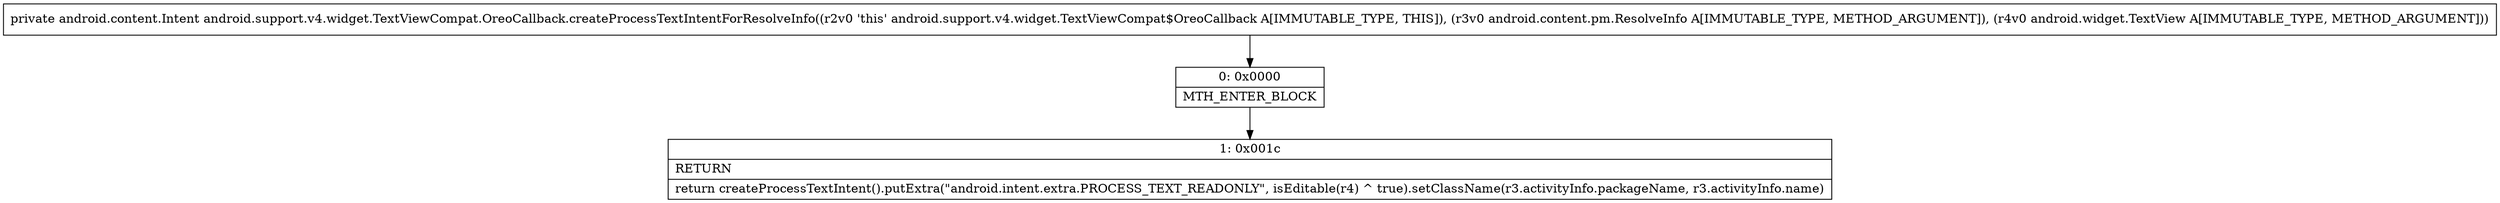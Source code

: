 digraph "CFG forandroid.support.v4.widget.TextViewCompat.OreoCallback.createProcessTextIntentForResolveInfo(Landroid\/content\/pm\/ResolveInfo;Landroid\/widget\/TextView;)Landroid\/content\/Intent;" {
Node_0 [shape=record,label="{0\:\ 0x0000|MTH_ENTER_BLOCK\l}"];
Node_1 [shape=record,label="{1\:\ 0x001c|RETURN\l|return createProcessTextIntent().putExtra(\"android.intent.extra.PROCESS_TEXT_READONLY\", isEditable(r4) ^ true).setClassName(r3.activityInfo.packageName, r3.activityInfo.name)\l}"];
MethodNode[shape=record,label="{private android.content.Intent android.support.v4.widget.TextViewCompat.OreoCallback.createProcessTextIntentForResolveInfo((r2v0 'this' android.support.v4.widget.TextViewCompat$OreoCallback A[IMMUTABLE_TYPE, THIS]), (r3v0 android.content.pm.ResolveInfo A[IMMUTABLE_TYPE, METHOD_ARGUMENT]), (r4v0 android.widget.TextView A[IMMUTABLE_TYPE, METHOD_ARGUMENT])) }"];
MethodNode -> Node_0;
Node_0 -> Node_1;
}

